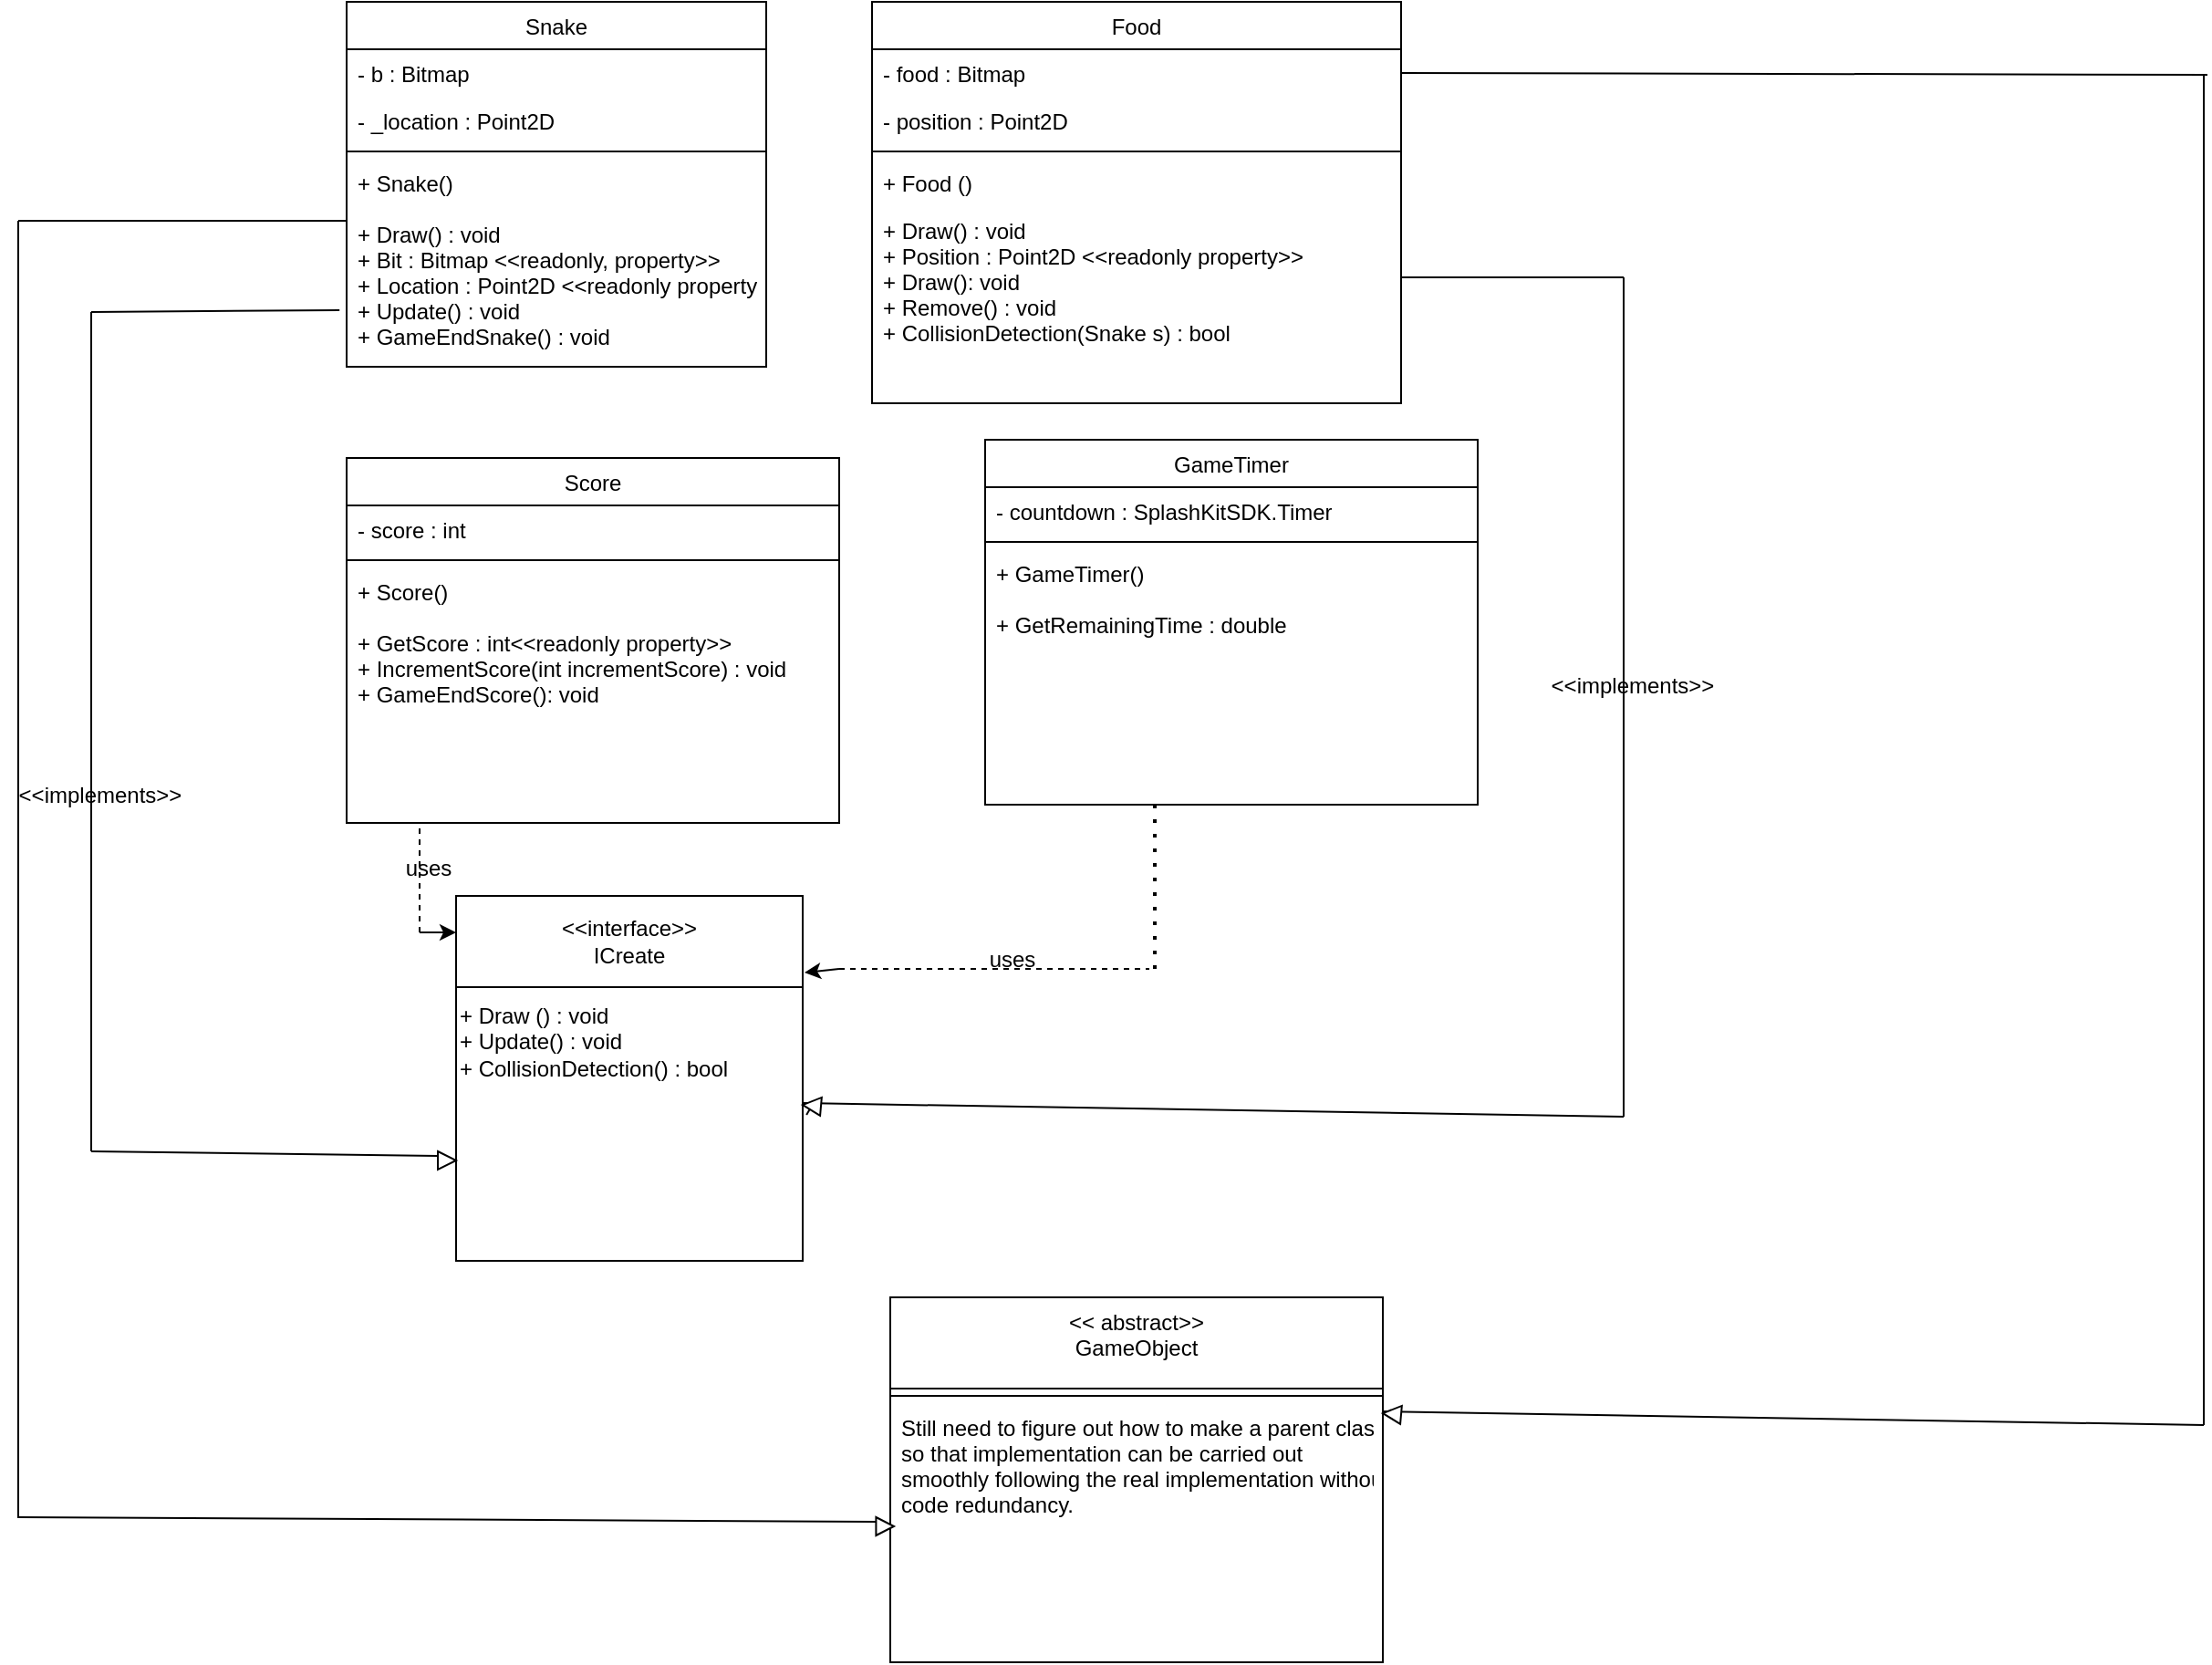 <mxfile version="22.0.8" type="device">
  <diagram id="C5RBs43oDa-KdzZeNtuy" name="Page-1">
    <mxGraphModel dx="1706" dy="866" grid="1" gridSize="10" guides="1" tooltips="1" connect="1" arrows="1" fold="1" page="1" pageScale="1" pageWidth="827" pageHeight="1169" math="0" shadow="0">
      <root>
        <mxCell id="WIyWlLk6GJQsqaUBKTNV-0" />
        <mxCell id="WIyWlLk6GJQsqaUBKTNV-1" parent="WIyWlLk6GJQsqaUBKTNV-0" />
        <mxCell id="zkfFHV4jXpPFQw0GAbJ--0" value="Snake" style="swimlane;fontStyle=0;align=center;verticalAlign=top;childLayout=stackLayout;horizontal=1;startSize=26;horizontalStack=0;resizeParent=1;resizeLast=0;collapsible=1;marginBottom=0;rounded=0;shadow=0;strokeWidth=1;" parent="WIyWlLk6GJQsqaUBKTNV-1" vertex="1">
          <mxGeometry x="220" y="120" width="230" height="200" as="geometry">
            <mxRectangle x="230" y="140" width="160" height="26" as="alternateBounds" />
          </mxGeometry>
        </mxCell>
        <mxCell id="zkfFHV4jXpPFQw0GAbJ--1" value="- b : Bitmap&#xa;" style="text;align=left;verticalAlign=top;spacingLeft=4;spacingRight=4;overflow=hidden;rotatable=0;points=[[0,0.5],[1,0.5]];portConstraint=eastwest;" parent="zkfFHV4jXpPFQw0GAbJ--0" vertex="1">
          <mxGeometry y="26" width="230" height="26" as="geometry" />
        </mxCell>
        <mxCell id="zkfFHV4jXpPFQw0GAbJ--2" value="- _location : Point2D" style="text;align=left;verticalAlign=top;spacingLeft=4;spacingRight=4;overflow=hidden;rotatable=0;points=[[0,0.5],[1,0.5]];portConstraint=eastwest;rounded=0;shadow=0;html=0;" parent="zkfFHV4jXpPFQw0GAbJ--0" vertex="1">
          <mxGeometry y="52" width="230" height="26" as="geometry" />
        </mxCell>
        <mxCell id="zkfFHV4jXpPFQw0GAbJ--4" value="" style="line;html=1;strokeWidth=1;align=left;verticalAlign=middle;spacingTop=-1;spacingLeft=3;spacingRight=3;rotatable=0;labelPosition=right;points=[];portConstraint=eastwest;" parent="zkfFHV4jXpPFQw0GAbJ--0" vertex="1">
          <mxGeometry y="78" width="230" height="8" as="geometry" />
        </mxCell>
        <mxCell id="zkfFHV4jXpPFQw0GAbJ--5" value="+ Snake() &#xa;&#xa;+ Draw() : void&#xa;+ Bit : Bitmap &lt;&lt;readonly, property&gt;&gt;&#xa;+ Location : Point2D &lt;&lt;readonly property&gt;&gt;&#xa;+ Update() : void&#xa;+ GameEndSnake() : void" style="text;align=left;verticalAlign=top;spacingLeft=4;spacingRight=4;overflow=hidden;rotatable=0;points=[[0,0.5],[1,0.5]];portConstraint=eastwest;" parent="zkfFHV4jXpPFQw0GAbJ--0" vertex="1">
          <mxGeometry y="86" width="230" height="114" as="geometry" />
        </mxCell>
        <mxCell id="zkfFHV4jXpPFQw0GAbJ--17" value="Food" style="swimlane;fontStyle=0;align=center;verticalAlign=top;childLayout=stackLayout;horizontal=1;startSize=26;horizontalStack=0;resizeParent=1;resizeLast=0;collapsible=1;marginBottom=0;rounded=0;shadow=0;strokeWidth=1;" parent="WIyWlLk6GJQsqaUBKTNV-1" vertex="1">
          <mxGeometry x="508" y="120" width="290" height="220" as="geometry">
            <mxRectangle x="550" y="140" width="160" height="26" as="alternateBounds" />
          </mxGeometry>
        </mxCell>
        <mxCell id="aCbEjfvOhLyKXwapVIg0-0" value="- food : Bitmap&#xa;" style="text;align=left;verticalAlign=top;spacingLeft=4;spacingRight=4;overflow=hidden;rotatable=0;points=[[0,0.5],[1,0.5]];portConstraint=eastwest;" vertex="1" parent="zkfFHV4jXpPFQw0GAbJ--17">
          <mxGeometry y="26" width="290" height="26" as="geometry" />
        </mxCell>
        <mxCell id="aCbEjfvOhLyKXwapVIg0-1" value="- position : Point2D" style="text;align=left;verticalAlign=top;spacingLeft=4;spacingRight=4;overflow=hidden;rotatable=0;points=[[0,0.5],[1,0.5]];portConstraint=eastwest;rounded=0;shadow=0;html=0;" vertex="1" parent="zkfFHV4jXpPFQw0GAbJ--17">
          <mxGeometry y="52" width="290" height="26" as="geometry" />
        </mxCell>
        <mxCell id="zkfFHV4jXpPFQw0GAbJ--23" value="" style="line;html=1;strokeWidth=1;align=left;verticalAlign=middle;spacingTop=-1;spacingLeft=3;spacingRight=3;rotatable=0;labelPosition=right;points=[];portConstraint=eastwest;" parent="zkfFHV4jXpPFQw0GAbJ--17" vertex="1">
          <mxGeometry y="78" width="290" height="8" as="geometry" />
        </mxCell>
        <mxCell id="zkfFHV4jXpPFQw0GAbJ--24" value="+ Food () &#xa;" style="text;align=left;verticalAlign=top;spacingLeft=4;spacingRight=4;overflow=hidden;rotatable=0;points=[[0,0.5],[1,0.5]];portConstraint=eastwest;" parent="zkfFHV4jXpPFQw0GAbJ--17" vertex="1">
          <mxGeometry y="86" width="290" height="26" as="geometry" />
        </mxCell>
        <mxCell id="zkfFHV4jXpPFQw0GAbJ--25" value="+ Draw() : void&#xa;+ Position : Point2D &lt;&lt;readonly property&gt;&gt;&#xa;+ Draw(): void&#xa;+ Remove() : void&#xa;+ CollisionDetection(Snake s) : bool" style="text;align=left;verticalAlign=top;spacingLeft=4;spacingRight=4;overflow=hidden;rotatable=0;points=[[0,0.5],[1,0.5]];portConstraint=eastwest;" parent="zkfFHV4jXpPFQw0GAbJ--17" vertex="1">
          <mxGeometry y="112" width="290" height="78" as="geometry" />
        </mxCell>
        <mxCell id="aCbEjfvOhLyKXwapVIg0-4" value="Score" style="swimlane;fontStyle=0;align=center;verticalAlign=top;childLayout=stackLayout;horizontal=1;startSize=26;horizontalStack=0;resizeParent=1;resizeLast=0;collapsible=1;marginBottom=0;rounded=0;shadow=0;strokeWidth=1;" vertex="1" parent="WIyWlLk6GJQsqaUBKTNV-1">
          <mxGeometry x="220" y="370" width="270" height="200" as="geometry">
            <mxRectangle x="230" y="140" width="160" height="26" as="alternateBounds" />
          </mxGeometry>
        </mxCell>
        <mxCell id="aCbEjfvOhLyKXwapVIg0-5" value="- score : int" style="text;align=left;verticalAlign=top;spacingLeft=4;spacingRight=4;overflow=hidden;rotatable=0;points=[[0,0.5],[1,0.5]];portConstraint=eastwest;" vertex="1" parent="aCbEjfvOhLyKXwapVIg0-4">
          <mxGeometry y="26" width="270" height="26" as="geometry" />
        </mxCell>
        <mxCell id="aCbEjfvOhLyKXwapVIg0-7" value="" style="line;html=1;strokeWidth=1;align=left;verticalAlign=middle;spacingTop=-1;spacingLeft=3;spacingRight=3;rotatable=0;labelPosition=right;points=[];portConstraint=eastwest;" vertex="1" parent="aCbEjfvOhLyKXwapVIg0-4">
          <mxGeometry y="52" width="270" height="8" as="geometry" />
        </mxCell>
        <mxCell id="aCbEjfvOhLyKXwapVIg0-8" value="+ Score() &#xa;&#xa;+ GetScore : int&lt;&lt;readonly property&gt;&gt;&#xa;+ IncrementScore(int incrementScore) : void &#xa;+ GameEndScore(): void&#xa;&#xa;" style="text;align=left;verticalAlign=top;spacingLeft=4;spacingRight=4;overflow=hidden;rotatable=0;points=[[0,0.5],[1,0.5]];portConstraint=eastwest;" vertex="1" parent="aCbEjfvOhLyKXwapVIg0-4">
          <mxGeometry y="60" width="270" height="114" as="geometry" />
        </mxCell>
        <mxCell id="aCbEjfvOhLyKXwapVIg0-10" value="GameTimer" style="swimlane;fontStyle=0;align=center;verticalAlign=top;childLayout=stackLayout;horizontal=1;startSize=26;horizontalStack=0;resizeParent=1;resizeLast=0;collapsible=1;marginBottom=0;rounded=0;shadow=0;strokeWidth=1;" vertex="1" parent="WIyWlLk6GJQsqaUBKTNV-1">
          <mxGeometry x="570" y="360" width="270" height="200" as="geometry">
            <mxRectangle x="230" y="140" width="160" height="26" as="alternateBounds" />
          </mxGeometry>
        </mxCell>
        <mxCell id="aCbEjfvOhLyKXwapVIg0-11" value="- countdown : SplashKitSDK.Timer" style="text;align=left;verticalAlign=top;spacingLeft=4;spacingRight=4;overflow=hidden;rotatable=0;points=[[0,0.5],[1,0.5]];portConstraint=eastwest;" vertex="1" parent="aCbEjfvOhLyKXwapVIg0-10">
          <mxGeometry y="26" width="270" height="26" as="geometry" />
        </mxCell>
        <mxCell id="aCbEjfvOhLyKXwapVIg0-12" value="" style="line;html=1;strokeWidth=1;align=left;verticalAlign=middle;spacingTop=-1;spacingLeft=3;spacingRight=3;rotatable=0;labelPosition=right;points=[];portConstraint=eastwest;" vertex="1" parent="aCbEjfvOhLyKXwapVIg0-10">
          <mxGeometry y="52" width="270" height="8" as="geometry" />
        </mxCell>
        <mxCell id="aCbEjfvOhLyKXwapVIg0-13" value="+ GameTimer() &#xa;&#xa;+ GetRemainingTime : double&#xa;&#xa;" style="text;align=left;verticalAlign=top;spacingLeft=4;spacingRight=4;overflow=hidden;rotatable=0;points=[[0,0.5],[1,0.5]];portConstraint=eastwest;" vertex="1" parent="aCbEjfvOhLyKXwapVIg0-10">
          <mxGeometry y="60" width="270" height="114" as="geometry" />
        </mxCell>
        <mxCell id="aCbEjfvOhLyKXwapVIg0-46" value="" style="endArrow=none;dashed=1;html=1;dashPattern=1 3;strokeWidth=2;rounded=0;" edge="1" parent="aCbEjfvOhLyKXwapVIg0-10">
          <mxGeometry width="50" height="50" relative="1" as="geometry">
            <mxPoint x="93" y="290" as="sourcePoint" />
            <mxPoint x="93" y="200" as="targetPoint" />
          </mxGeometry>
        </mxCell>
        <mxCell id="aCbEjfvOhLyKXwapVIg0-14" value="" style="rounded=0;whiteSpace=wrap;html=1;" vertex="1" parent="WIyWlLk6GJQsqaUBKTNV-1">
          <mxGeometry x="280" y="610" width="190" height="200" as="geometry" />
        </mxCell>
        <mxCell id="aCbEjfvOhLyKXwapVIg0-15" value="" style="endArrow=none;html=1;rounded=0;entryX=1;entryY=0.25;entryDx=0;entryDy=0;" edge="1" parent="WIyWlLk6GJQsqaUBKTNV-1" target="aCbEjfvOhLyKXwapVIg0-14">
          <mxGeometry width="50" height="50" relative="1" as="geometry">
            <mxPoint x="280" y="660" as="sourcePoint" />
            <mxPoint x="330" y="610" as="targetPoint" />
          </mxGeometry>
        </mxCell>
        <mxCell id="aCbEjfvOhLyKXwapVIg0-16" value="&amp;lt;&amp;lt;interface&amp;gt;&amp;gt;&lt;br&gt;ICreate" style="text;html=1;strokeColor=none;fillColor=none;align=center;verticalAlign=middle;whiteSpace=wrap;rounded=0;" vertex="1" parent="WIyWlLk6GJQsqaUBKTNV-1">
          <mxGeometry x="345" y="620" width="60" height="30" as="geometry" />
        </mxCell>
        <mxCell id="aCbEjfvOhLyKXwapVIg0-18" value="+ Draw () : void&lt;br&gt;+ Update() : void&lt;br&gt;+ CollisionDetection() : bool" style="text;html=1;strokeColor=none;fillColor=none;align=left;verticalAlign=middle;whiteSpace=wrap;rounded=0;" vertex="1" parent="WIyWlLk6GJQsqaUBKTNV-1">
          <mxGeometry x="280" y="660" width="190" height="60" as="geometry" />
        </mxCell>
        <mxCell id="aCbEjfvOhLyKXwapVIg0-23" value="" style="endArrow=none;html=1;rounded=0;" edge="1" parent="WIyWlLk6GJQsqaUBKTNV-1">
          <mxGeometry width="50" height="50" relative="1" as="geometry">
            <mxPoint x="80" y="750" as="sourcePoint" />
            <mxPoint x="80" y="290" as="targetPoint" />
          </mxGeometry>
        </mxCell>
        <mxCell id="aCbEjfvOhLyKXwapVIg0-24" value="" style="endArrow=none;html=1;rounded=0;entryX=-0.017;entryY=0.728;entryDx=0;entryDy=0;entryPerimeter=0;" edge="1" parent="WIyWlLk6GJQsqaUBKTNV-1" target="zkfFHV4jXpPFQw0GAbJ--5">
          <mxGeometry width="50" height="50" relative="1" as="geometry">
            <mxPoint x="80" y="290" as="sourcePoint" />
            <mxPoint x="180" y="290" as="targetPoint" />
          </mxGeometry>
        </mxCell>
        <mxCell id="aCbEjfvOhLyKXwapVIg0-26" value="" style="triangle;whiteSpace=wrap;html=1;" vertex="1" parent="WIyWlLk6GJQsqaUBKTNV-1">
          <mxGeometry x="270" y="750" width="10" height="10" as="geometry" />
        </mxCell>
        <mxCell id="aCbEjfvOhLyKXwapVIg0-30" value="" style="endArrow=none;html=1;rounded=0;entryX=0;entryY=0.25;entryDx=0;entryDy=0;" edge="1" parent="WIyWlLk6GJQsqaUBKTNV-1" target="aCbEjfvOhLyKXwapVIg0-26">
          <mxGeometry width="50" height="50" relative="1" as="geometry">
            <mxPoint x="80" y="750" as="sourcePoint" />
            <mxPoint x="130" y="700" as="targetPoint" />
          </mxGeometry>
        </mxCell>
        <mxCell id="aCbEjfvOhLyKXwapVIg0-31" value="&amp;lt;&amp;lt;implements&amp;gt;&amp;gt;" style="text;html=1;strokeColor=none;fillColor=none;align=center;verticalAlign=middle;whiteSpace=wrap;rounded=0;" vertex="1" parent="WIyWlLk6GJQsqaUBKTNV-1">
          <mxGeometry x="30" y="540" width="110" height="30" as="geometry" />
        </mxCell>
        <mxCell id="aCbEjfvOhLyKXwapVIg0-32" value="" style="endArrow=none;html=1;rounded=0;" edge="1" parent="WIyWlLk6GJQsqaUBKTNV-1">
          <mxGeometry width="50" height="50" relative="1" as="geometry">
            <mxPoint x="920" y="731" as="sourcePoint" />
            <mxPoint x="920" y="271" as="targetPoint" />
          </mxGeometry>
        </mxCell>
        <mxCell id="aCbEjfvOhLyKXwapVIg0-33" value="" style="endArrow=none;html=1;rounded=0;entryX=1;entryY=0.5;entryDx=0;entryDy=0;" edge="1" parent="WIyWlLk6GJQsqaUBKTNV-1" target="zkfFHV4jXpPFQw0GAbJ--25">
          <mxGeometry width="50" height="50" relative="1" as="geometry">
            <mxPoint x="920" y="271" as="sourcePoint" />
            <mxPoint x="1056" y="270" as="targetPoint" />
          </mxGeometry>
        </mxCell>
        <mxCell id="aCbEjfvOhLyKXwapVIg0-35" value="" style="endArrow=none;html=1;rounded=0;entryX=1.011;entryY=0.6;entryDx=0;entryDy=0;entryPerimeter=0;" edge="1" parent="WIyWlLk6GJQsqaUBKTNV-1" target="aCbEjfvOhLyKXwapVIg0-14" source="aCbEjfvOhLyKXwapVIg0-37">
          <mxGeometry width="50" height="50" relative="1" as="geometry">
            <mxPoint x="920" y="731" as="sourcePoint" />
            <mxPoint x="1110" y="733.5" as="targetPoint" />
          </mxGeometry>
        </mxCell>
        <mxCell id="aCbEjfvOhLyKXwapVIg0-36" value="&amp;lt;&amp;lt;implements&amp;gt;&amp;gt;" style="text;html=1;strokeColor=none;fillColor=none;align=center;verticalAlign=middle;whiteSpace=wrap;rounded=0;" vertex="1" parent="WIyWlLk6GJQsqaUBKTNV-1">
          <mxGeometry x="870" y="480" width="110" height="30" as="geometry" />
        </mxCell>
        <mxCell id="aCbEjfvOhLyKXwapVIg0-38" value="" style="endArrow=none;html=1;rounded=0;entryX=1.011;entryY=0.6;entryDx=0;entryDy=0;entryPerimeter=0;" edge="1" parent="WIyWlLk6GJQsqaUBKTNV-1" target="aCbEjfvOhLyKXwapVIg0-37">
          <mxGeometry width="50" height="50" relative="1" as="geometry">
            <mxPoint x="920" y="731" as="sourcePoint" />
            <mxPoint x="472" y="730" as="targetPoint" />
          </mxGeometry>
        </mxCell>
        <mxCell id="aCbEjfvOhLyKXwapVIg0-37" value="" style="triangle;whiteSpace=wrap;html=1;rotation=-175;" vertex="1" parent="WIyWlLk6GJQsqaUBKTNV-1">
          <mxGeometry x="470" y="720" width="10" height="10" as="geometry" />
        </mxCell>
        <mxCell id="aCbEjfvOhLyKXwapVIg0-40" value="uses" style="text;html=1;strokeColor=none;fillColor=none;align=center;verticalAlign=middle;whiteSpace=wrap;rounded=0;" vertex="1" parent="WIyWlLk6GJQsqaUBKTNV-1">
          <mxGeometry x="210" y="580" width="110" height="30" as="geometry" />
        </mxCell>
        <mxCell id="aCbEjfvOhLyKXwapVIg0-42" value="" style="endArrow=none;dashed=1;html=1;rounded=0;" edge="1" parent="WIyWlLk6GJQsqaUBKTNV-1">
          <mxGeometry width="50" height="50" relative="1" as="geometry">
            <mxPoint x="260" y="630" as="sourcePoint" />
            <mxPoint x="260" y="570" as="targetPoint" />
          </mxGeometry>
        </mxCell>
        <mxCell id="aCbEjfvOhLyKXwapVIg0-44" value="" style="endArrow=classic;html=1;rounded=0;" edge="1" parent="WIyWlLk6GJQsqaUBKTNV-1">
          <mxGeometry relative="1" as="geometry">
            <mxPoint x="260" y="630" as="sourcePoint" />
            <mxPoint x="280" y="630" as="targetPoint" />
          </mxGeometry>
        </mxCell>
        <mxCell id="aCbEjfvOhLyKXwapVIg0-48" value="" style="endArrow=none;dashed=1;html=1;rounded=0;" edge="1" parent="WIyWlLk6GJQsqaUBKTNV-1">
          <mxGeometry width="50" height="50" relative="1" as="geometry">
            <mxPoint x="490" y="650" as="sourcePoint" />
            <mxPoint x="660" y="650" as="targetPoint" />
          </mxGeometry>
        </mxCell>
        <mxCell id="aCbEjfvOhLyKXwapVIg0-49" value="" style="endArrow=classic;html=1;rounded=0;entryX=1.005;entryY=0.21;entryDx=0;entryDy=0;entryPerimeter=0;" edge="1" parent="WIyWlLk6GJQsqaUBKTNV-1" target="aCbEjfvOhLyKXwapVIg0-14">
          <mxGeometry width="50" height="50" relative="1" as="geometry">
            <mxPoint x="490" y="650" as="sourcePoint" />
            <mxPoint x="540" y="600" as="targetPoint" />
          </mxGeometry>
        </mxCell>
        <mxCell id="aCbEjfvOhLyKXwapVIg0-50" value="uses" style="text;html=1;strokeColor=none;fillColor=none;align=center;verticalAlign=middle;whiteSpace=wrap;rounded=0;" vertex="1" parent="WIyWlLk6GJQsqaUBKTNV-1">
          <mxGeometry x="530" y="630" width="110" height="30" as="geometry" />
        </mxCell>
        <mxCell id="aCbEjfvOhLyKXwapVIg0-51" value="&lt;&lt; abstract&gt;&gt;&#xa;GameObject" style="swimlane;fontStyle=0;align=center;verticalAlign=top;childLayout=stackLayout;horizontal=1;startSize=50;horizontalStack=0;resizeParent=1;resizeLast=0;collapsible=1;marginBottom=0;rounded=0;shadow=0;strokeWidth=1;" vertex="1" parent="WIyWlLk6GJQsqaUBKTNV-1">
          <mxGeometry x="518" y="830" width="270" height="200" as="geometry">
            <mxRectangle x="230" y="140" width="160" height="26" as="alternateBounds" />
          </mxGeometry>
        </mxCell>
        <mxCell id="aCbEjfvOhLyKXwapVIg0-53" value="" style="line;html=1;strokeWidth=1;align=left;verticalAlign=middle;spacingTop=-1;spacingLeft=3;spacingRight=3;rotatable=0;labelPosition=right;points=[];portConstraint=eastwest;" vertex="1" parent="aCbEjfvOhLyKXwapVIg0-51">
          <mxGeometry y="50" width="270" height="8" as="geometry" />
        </mxCell>
        <mxCell id="aCbEjfvOhLyKXwapVIg0-54" value="Still need to figure out how to make a parent class&#xa;so that implementation can be carried out &#xa;smoothly following the real implementation without &#xa;code redundancy." style="text;align=left;verticalAlign=top;spacingLeft=4;spacingRight=4;overflow=hidden;rotatable=0;points=[[0,0.5],[1,0.5]];portConstraint=eastwest;" vertex="1" parent="aCbEjfvOhLyKXwapVIg0-51">
          <mxGeometry y="58" width="270" height="114" as="geometry" />
        </mxCell>
        <mxCell id="aCbEjfvOhLyKXwapVIg0-57" value="" style="endArrow=none;html=1;rounded=0;" edge="1" parent="WIyWlLk6GJQsqaUBKTNV-1">
          <mxGeometry width="50" height="50" relative="1" as="geometry">
            <mxPoint x="40" y="951" as="sourcePoint" />
            <mxPoint x="40" y="240" as="targetPoint" />
          </mxGeometry>
        </mxCell>
        <mxCell id="aCbEjfvOhLyKXwapVIg0-58" value="" style="endArrow=none;html=1;rounded=0;entryX=-0.017;entryY=0.728;entryDx=0;entryDy=0;entryPerimeter=0;" edge="1" parent="WIyWlLk6GJQsqaUBKTNV-1">
          <mxGeometry width="50" height="50" relative="1" as="geometry">
            <mxPoint x="40" y="240" as="sourcePoint" />
            <mxPoint x="220" y="240" as="targetPoint" />
          </mxGeometry>
        </mxCell>
        <mxCell id="aCbEjfvOhLyKXwapVIg0-62" value="" style="group" vertex="1" connectable="0" parent="WIyWlLk6GJQsqaUBKTNV-1">
          <mxGeometry x="40" y="950.5" width="480" height="10" as="geometry" />
        </mxCell>
        <mxCell id="aCbEjfvOhLyKXwapVIg0-59" value="" style="triangle;whiteSpace=wrap;html=1;" vertex="1" parent="aCbEjfvOhLyKXwapVIg0-62">
          <mxGeometry x="470.204" width="9.796" height="10" as="geometry" />
        </mxCell>
        <mxCell id="aCbEjfvOhLyKXwapVIg0-60" value="" style="endArrow=none;html=1;rounded=0;entryX=0;entryY=0.25;entryDx=0;entryDy=0;" edge="1" parent="aCbEjfvOhLyKXwapVIg0-62" target="aCbEjfvOhLyKXwapVIg0-59">
          <mxGeometry width="50" height="50" relative="1" as="geometry">
            <mxPoint as="sourcePoint" />
            <mxPoint x="120" y="-50" as="targetPoint" />
          </mxGeometry>
        </mxCell>
        <mxCell id="aCbEjfvOhLyKXwapVIg0-63" value="" style="endArrow=none;html=1;rounded=0;" edge="1" parent="WIyWlLk6GJQsqaUBKTNV-1">
          <mxGeometry width="50" height="50" relative="1" as="geometry">
            <mxPoint x="1238" y="900" as="sourcePoint" />
            <mxPoint x="1238" y="160" as="targetPoint" />
          </mxGeometry>
        </mxCell>
        <mxCell id="aCbEjfvOhLyKXwapVIg0-64" value="" style="endArrow=none;html=1;rounded=0;entryX=1;entryY=0.5;entryDx=0;entryDy=0;" edge="1" parent="WIyWlLk6GJQsqaUBKTNV-1" target="aCbEjfvOhLyKXwapVIg0-0">
          <mxGeometry width="50" height="50" relative="1" as="geometry">
            <mxPoint x="1240" y="160" as="sourcePoint" />
            <mxPoint x="1060" y="160" as="targetPoint" />
          </mxGeometry>
        </mxCell>
        <mxCell id="aCbEjfvOhLyKXwapVIg0-65" value="" style="endArrow=none;html=1;rounded=0;entryX=1.011;entryY=0.6;entryDx=0;entryDy=0;entryPerimeter=0;" edge="1" parent="WIyWlLk6GJQsqaUBKTNV-1" target="aCbEjfvOhLyKXwapVIg0-66">
          <mxGeometry width="50" height="50" relative="1" as="geometry">
            <mxPoint x="1238" y="900" as="sourcePoint" />
            <mxPoint x="790" y="899" as="targetPoint" />
          </mxGeometry>
        </mxCell>
        <mxCell id="aCbEjfvOhLyKXwapVIg0-66" value="" style="triangle;whiteSpace=wrap;html=1;rotation=-175;" vertex="1" parent="WIyWlLk6GJQsqaUBKTNV-1">
          <mxGeometry x="788" y="889" width="10" height="10" as="geometry" />
        </mxCell>
      </root>
    </mxGraphModel>
  </diagram>
</mxfile>
